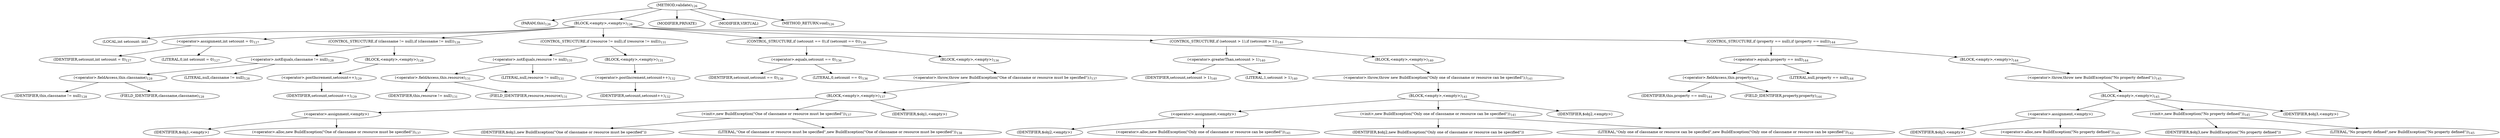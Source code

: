 digraph "validate" {  
"95" [label = <(METHOD,validate)<SUB>126</SUB>> ]
"96" [label = <(PARAM,this)<SUB>126</SUB>> ]
"97" [label = <(BLOCK,&lt;empty&gt;,&lt;empty&gt;)<SUB>126</SUB>> ]
"98" [label = <(LOCAL,int setcount: int)> ]
"99" [label = <(&lt;operator&gt;.assignment,int setcount = 0)<SUB>127</SUB>> ]
"100" [label = <(IDENTIFIER,setcount,int setcount = 0)<SUB>127</SUB>> ]
"101" [label = <(LITERAL,0,int setcount = 0)<SUB>127</SUB>> ]
"102" [label = <(CONTROL_STRUCTURE,if (classname != null),if (classname != null))<SUB>128</SUB>> ]
"103" [label = <(&lt;operator&gt;.notEquals,classname != null)<SUB>128</SUB>> ]
"104" [label = <(&lt;operator&gt;.fieldAccess,this.classname)<SUB>128</SUB>> ]
"105" [label = <(IDENTIFIER,this,classname != null)<SUB>128</SUB>> ]
"106" [label = <(FIELD_IDENTIFIER,classname,classname)<SUB>128</SUB>> ]
"107" [label = <(LITERAL,null,classname != null)<SUB>128</SUB>> ]
"108" [label = <(BLOCK,&lt;empty&gt;,&lt;empty&gt;)<SUB>128</SUB>> ]
"109" [label = <(&lt;operator&gt;.postIncrement,setcount++)<SUB>129</SUB>> ]
"110" [label = <(IDENTIFIER,setcount,setcount++)<SUB>129</SUB>> ]
"111" [label = <(CONTROL_STRUCTURE,if (resource != null),if (resource != null))<SUB>131</SUB>> ]
"112" [label = <(&lt;operator&gt;.notEquals,resource != null)<SUB>131</SUB>> ]
"113" [label = <(&lt;operator&gt;.fieldAccess,this.resource)<SUB>131</SUB>> ]
"114" [label = <(IDENTIFIER,this,resource != null)<SUB>131</SUB>> ]
"115" [label = <(FIELD_IDENTIFIER,resource,resource)<SUB>131</SUB>> ]
"116" [label = <(LITERAL,null,resource != null)<SUB>131</SUB>> ]
"117" [label = <(BLOCK,&lt;empty&gt;,&lt;empty&gt;)<SUB>131</SUB>> ]
"118" [label = <(&lt;operator&gt;.postIncrement,setcount++)<SUB>132</SUB>> ]
"119" [label = <(IDENTIFIER,setcount,setcount++)<SUB>132</SUB>> ]
"120" [label = <(CONTROL_STRUCTURE,if (setcount == 0),if (setcount == 0))<SUB>136</SUB>> ]
"121" [label = <(&lt;operator&gt;.equals,setcount == 0)<SUB>136</SUB>> ]
"122" [label = <(IDENTIFIER,setcount,setcount == 0)<SUB>136</SUB>> ]
"123" [label = <(LITERAL,0,setcount == 0)<SUB>136</SUB>> ]
"124" [label = <(BLOCK,&lt;empty&gt;,&lt;empty&gt;)<SUB>136</SUB>> ]
"125" [label = <(&lt;operator&gt;.throw,throw new BuildException(&quot;One of classname or resource must be specified&quot;);)<SUB>137</SUB>> ]
"126" [label = <(BLOCK,&lt;empty&gt;,&lt;empty&gt;)<SUB>137</SUB>> ]
"127" [label = <(&lt;operator&gt;.assignment,&lt;empty&gt;)> ]
"128" [label = <(IDENTIFIER,$obj1,&lt;empty&gt;)> ]
"129" [label = <(&lt;operator&gt;.alloc,new BuildException(&quot;One of classname or resource must be specified&quot;))<SUB>137</SUB>> ]
"130" [label = <(&lt;init&gt;,new BuildException(&quot;One of classname or resource must be specified&quot;))<SUB>137</SUB>> ]
"131" [label = <(IDENTIFIER,$obj1,new BuildException(&quot;One of classname or resource must be specified&quot;))> ]
"132" [label = <(LITERAL,&quot;One of classname or resource must be specified&quot;,new BuildException(&quot;One of classname or resource must be specified&quot;))<SUB>138</SUB>> ]
"133" [label = <(IDENTIFIER,$obj1,&lt;empty&gt;)> ]
"134" [label = <(CONTROL_STRUCTURE,if (setcount &gt; 1),if (setcount &gt; 1))<SUB>140</SUB>> ]
"135" [label = <(&lt;operator&gt;.greaterThan,setcount &gt; 1)<SUB>140</SUB>> ]
"136" [label = <(IDENTIFIER,setcount,setcount &gt; 1)<SUB>140</SUB>> ]
"137" [label = <(LITERAL,1,setcount &gt; 1)<SUB>140</SUB>> ]
"138" [label = <(BLOCK,&lt;empty&gt;,&lt;empty&gt;)<SUB>140</SUB>> ]
"139" [label = <(&lt;operator&gt;.throw,throw new BuildException(&quot;Only one of classname or resource can be specified&quot;);)<SUB>141</SUB>> ]
"140" [label = <(BLOCK,&lt;empty&gt;,&lt;empty&gt;)<SUB>141</SUB>> ]
"141" [label = <(&lt;operator&gt;.assignment,&lt;empty&gt;)> ]
"142" [label = <(IDENTIFIER,$obj2,&lt;empty&gt;)> ]
"143" [label = <(&lt;operator&gt;.alloc,new BuildException(&quot;Only one of classname or resource can be specified&quot;))<SUB>141</SUB>> ]
"144" [label = <(&lt;init&gt;,new BuildException(&quot;Only one of classname or resource can be specified&quot;))<SUB>141</SUB>> ]
"145" [label = <(IDENTIFIER,$obj2,new BuildException(&quot;Only one of classname or resource can be specified&quot;))> ]
"146" [label = <(LITERAL,&quot;Only one of classname or resource can be specified&quot;,new BuildException(&quot;Only one of classname or resource can be specified&quot;))<SUB>142</SUB>> ]
"147" [label = <(IDENTIFIER,$obj2,&lt;empty&gt;)> ]
"148" [label = <(CONTROL_STRUCTURE,if (property == null),if (property == null))<SUB>144</SUB>> ]
"149" [label = <(&lt;operator&gt;.equals,property == null)<SUB>144</SUB>> ]
"150" [label = <(&lt;operator&gt;.fieldAccess,this.property)<SUB>144</SUB>> ]
"151" [label = <(IDENTIFIER,this,property == null)<SUB>144</SUB>> ]
"152" [label = <(FIELD_IDENTIFIER,property,property)<SUB>144</SUB>> ]
"153" [label = <(LITERAL,null,property == null)<SUB>144</SUB>> ]
"154" [label = <(BLOCK,&lt;empty&gt;,&lt;empty&gt;)<SUB>144</SUB>> ]
"155" [label = <(&lt;operator&gt;.throw,throw new BuildException(&quot;No property defined&quot;);)<SUB>145</SUB>> ]
"156" [label = <(BLOCK,&lt;empty&gt;,&lt;empty&gt;)<SUB>145</SUB>> ]
"157" [label = <(&lt;operator&gt;.assignment,&lt;empty&gt;)> ]
"158" [label = <(IDENTIFIER,$obj3,&lt;empty&gt;)> ]
"159" [label = <(&lt;operator&gt;.alloc,new BuildException(&quot;No property defined&quot;))<SUB>145</SUB>> ]
"160" [label = <(&lt;init&gt;,new BuildException(&quot;No property defined&quot;))<SUB>145</SUB>> ]
"161" [label = <(IDENTIFIER,$obj3,new BuildException(&quot;No property defined&quot;))> ]
"162" [label = <(LITERAL,&quot;No property defined&quot;,new BuildException(&quot;No property defined&quot;))<SUB>145</SUB>> ]
"163" [label = <(IDENTIFIER,$obj3,&lt;empty&gt;)> ]
"164" [label = <(MODIFIER,PRIVATE)> ]
"165" [label = <(MODIFIER,VIRTUAL)> ]
"166" [label = <(METHOD_RETURN,void)<SUB>126</SUB>> ]
  "95" -> "96" 
  "95" -> "97" 
  "95" -> "164" 
  "95" -> "165" 
  "95" -> "166" 
  "97" -> "98" 
  "97" -> "99" 
  "97" -> "102" 
  "97" -> "111" 
  "97" -> "120" 
  "97" -> "134" 
  "97" -> "148" 
  "99" -> "100" 
  "99" -> "101" 
  "102" -> "103" 
  "102" -> "108" 
  "103" -> "104" 
  "103" -> "107" 
  "104" -> "105" 
  "104" -> "106" 
  "108" -> "109" 
  "109" -> "110" 
  "111" -> "112" 
  "111" -> "117" 
  "112" -> "113" 
  "112" -> "116" 
  "113" -> "114" 
  "113" -> "115" 
  "117" -> "118" 
  "118" -> "119" 
  "120" -> "121" 
  "120" -> "124" 
  "121" -> "122" 
  "121" -> "123" 
  "124" -> "125" 
  "125" -> "126" 
  "126" -> "127" 
  "126" -> "130" 
  "126" -> "133" 
  "127" -> "128" 
  "127" -> "129" 
  "130" -> "131" 
  "130" -> "132" 
  "134" -> "135" 
  "134" -> "138" 
  "135" -> "136" 
  "135" -> "137" 
  "138" -> "139" 
  "139" -> "140" 
  "140" -> "141" 
  "140" -> "144" 
  "140" -> "147" 
  "141" -> "142" 
  "141" -> "143" 
  "144" -> "145" 
  "144" -> "146" 
  "148" -> "149" 
  "148" -> "154" 
  "149" -> "150" 
  "149" -> "153" 
  "150" -> "151" 
  "150" -> "152" 
  "154" -> "155" 
  "155" -> "156" 
  "156" -> "157" 
  "156" -> "160" 
  "156" -> "163" 
  "157" -> "158" 
  "157" -> "159" 
  "160" -> "161" 
  "160" -> "162" 
}
